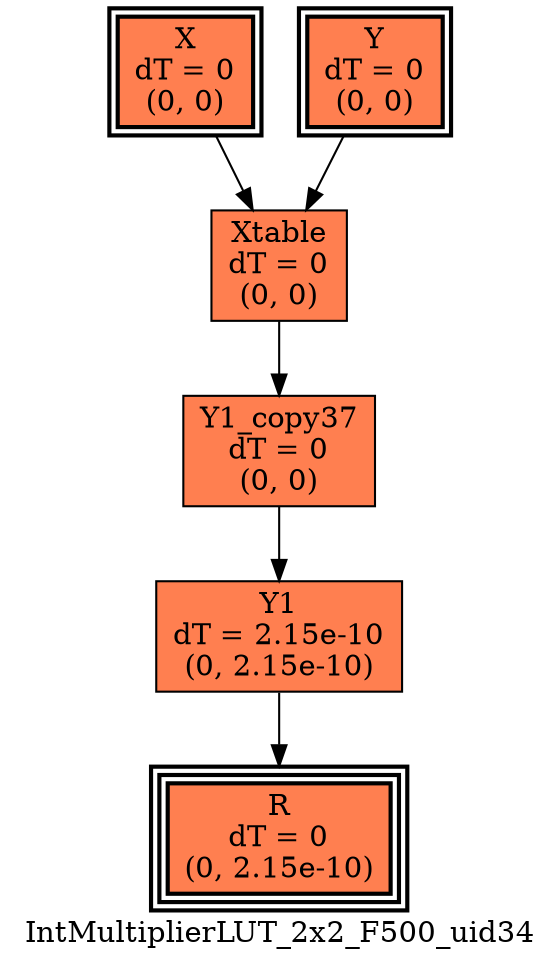 digraph IntMultiplierLUT_2x2_F500_uid34
{
	//graph drawing options
	label=IntMultiplierLUT_2x2_F500_uid34;
	labelloc=bottom;
	labeljust=right;
	ratio=auto;
	nodesep=0.25;
	ranksep=0.5;

	//input/output signals of operator IntMultiplierLUT_2x2_F500_uid34
	X__IntMultiplierLUT_2x2_F500_uid34 [ label="X\ndT = 0\n(0, 0)", shape=box, color=black, style="bold, filled", fillcolor=coral, peripheries=2 ];
	Y__IntMultiplierLUT_2x2_F500_uid34 [ label="Y\ndT = 0\n(0, 0)", shape=box, color=black, style="bold, filled", fillcolor=coral, peripheries=2 ];
	R__IntMultiplierLUT_2x2_F500_uid34 [ label="R\ndT = 0\n(0, 2.15e-10)", shape=box, color=black, style="bold, filled", fillcolor=coral, peripheries=3 ];
	{rank=same X__IntMultiplierLUT_2x2_F500_uid34, Y__IntMultiplierLUT_2x2_F500_uid34};
	{rank=same R__IntMultiplierLUT_2x2_F500_uid34};
	//internal signals of operator IntMultiplierLUT_2x2_F500_uid34
	Xtable__IntMultiplierLUT_2x2_F500_uid34 [ label="Xtable\ndT = 0\n(0, 0)", shape=box, color=black, style=filled, fillcolor=coral, peripheries=1 ];
	Y1__IntMultiplierLUT_2x2_F500_uid34 [ label="Y1\ndT = 2.15e-10\n(0, 2.15e-10)", shape=box, color=black, style=filled, fillcolor=coral, peripheries=1 ];
	Y1_copy37__IntMultiplierLUT_2x2_F500_uid34 [ label="Y1_copy37\ndT = 0\n(0, 0)", shape=box, color=black, style=filled, fillcolor=coral, peripheries=1 ];

	//subcomponents of operator IntMultiplierLUT_2x2_F500_uid34

	//input and internal signal connections of operator IntMultiplierLUT_2x2_F500_uid34
	X__IntMultiplierLUT_2x2_F500_uid34 -> Xtable__IntMultiplierLUT_2x2_F500_uid34 [ arrowhead=normal, arrowsize=1.0, arrowtail=normal, color=black, dir=forward  ];
	Y__IntMultiplierLUT_2x2_F500_uid34 -> Xtable__IntMultiplierLUT_2x2_F500_uid34 [ arrowhead=normal, arrowsize=1.0, arrowtail=normal, color=black, dir=forward  ];
	Xtable__IntMultiplierLUT_2x2_F500_uid34 -> Y1_copy37__IntMultiplierLUT_2x2_F500_uid34 [ arrowhead=normal, arrowsize=1.0, arrowtail=normal, color=black, dir=forward  ];
	Y1__IntMultiplierLUT_2x2_F500_uid34 -> R__IntMultiplierLUT_2x2_F500_uid34 [ arrowhead=normal, arrowsize=1.0, arrowtail=normal, color=black, dir=forward  ];
	Y1_copy37__IntMultiplierLUT_2x2_F500_uid34 -> Y1__IntMultiplierLUT_2x2_F500_uid34 [ arrowhead=normal, arrowsize=1.0, arrowtail=normal, color=black, dir=forward  ];
}


